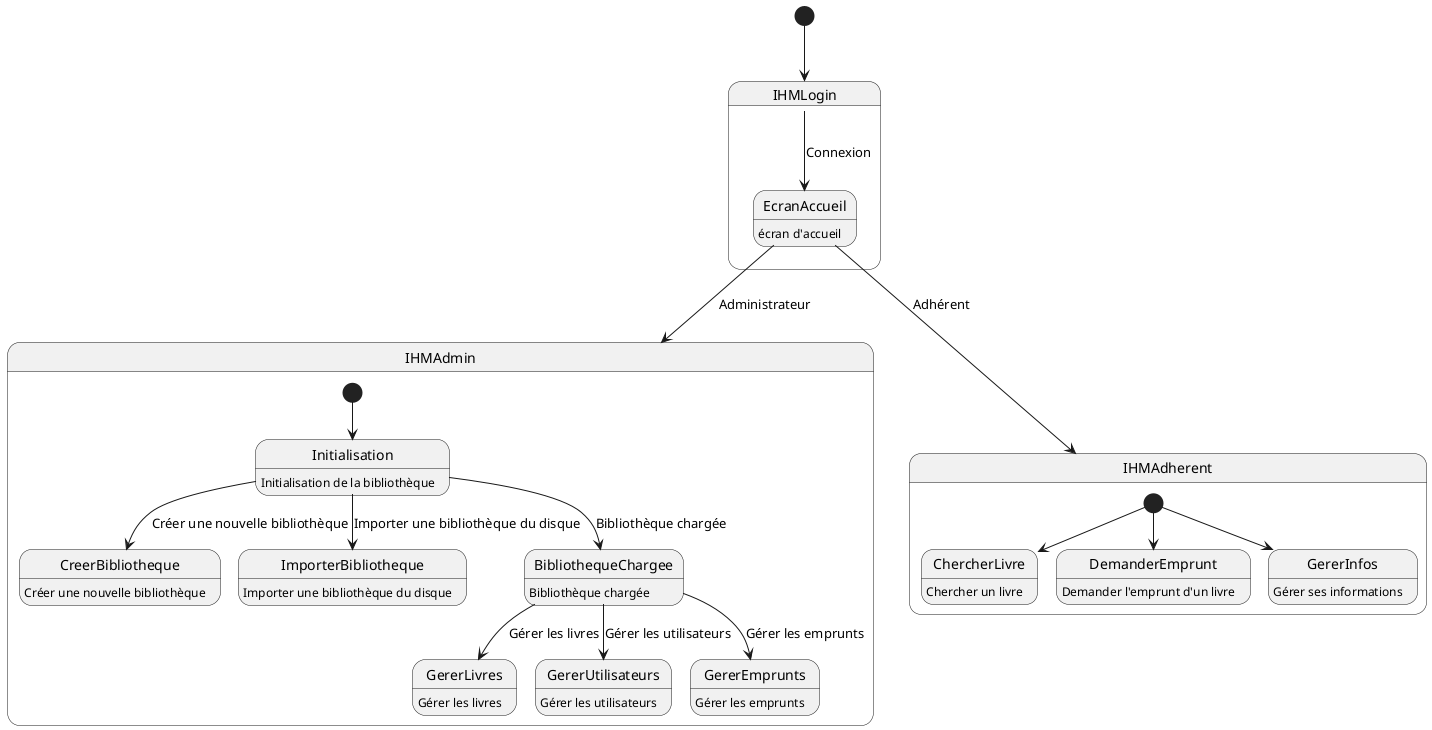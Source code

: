 @startuml

state IHMLogin {
  state EcranAccueil : écran d'accueil
}

state IHMAdmin {
  state Initialisation : Initialisation de la bibliothèque
  state CreerBibliotheque : Créer une nouvelle bibliothèque
  state ImporterBibliotheque : Importer une bibliothèque du disque
  state BibliothequeChargee : Bibliothèque chargée
  state GererLivres : Gérer les livres
  state GererUtilisateurs : Gérer les utilisateurs
  state GererEmprunts : Gérer les emprunts

  [*] --> Initialisation
}

state IHMAdherent {
  state ChercherLivre : Chercher un livre
  state DemanderEmprunt : Demander l'emprunt d'un livre
  state GererInfos : Gérer ses informations

  [*] --> ChercherLivre
  [*] --> DemanderEmprunt
  [*] --> GererInfos
}

[*] --> IHMLogin
IHMLogin --> EcranAccueil : Connexion
EcranAccueil --> IHMAdmin : Administrateur
EcranAccueil --> IHMAdherent : Adhérent


Initialisation --> CreerBibliotheque : Créer une nouvelle bibliothèque
Initialisation --> ImporterBibliotheque : Importer une bibliothèque du disque
Initialisation --> BibliothequeChargee : Bibliothèque chargée
BibliothequeChargee --> GererLivres : Gérer les livres
BibliothequeChargee --> GererUtilisateurs : Gérer les utilisateurs
BibliothequeChargee --> GererEmprunts : Gérer les emprunts


@enduml
